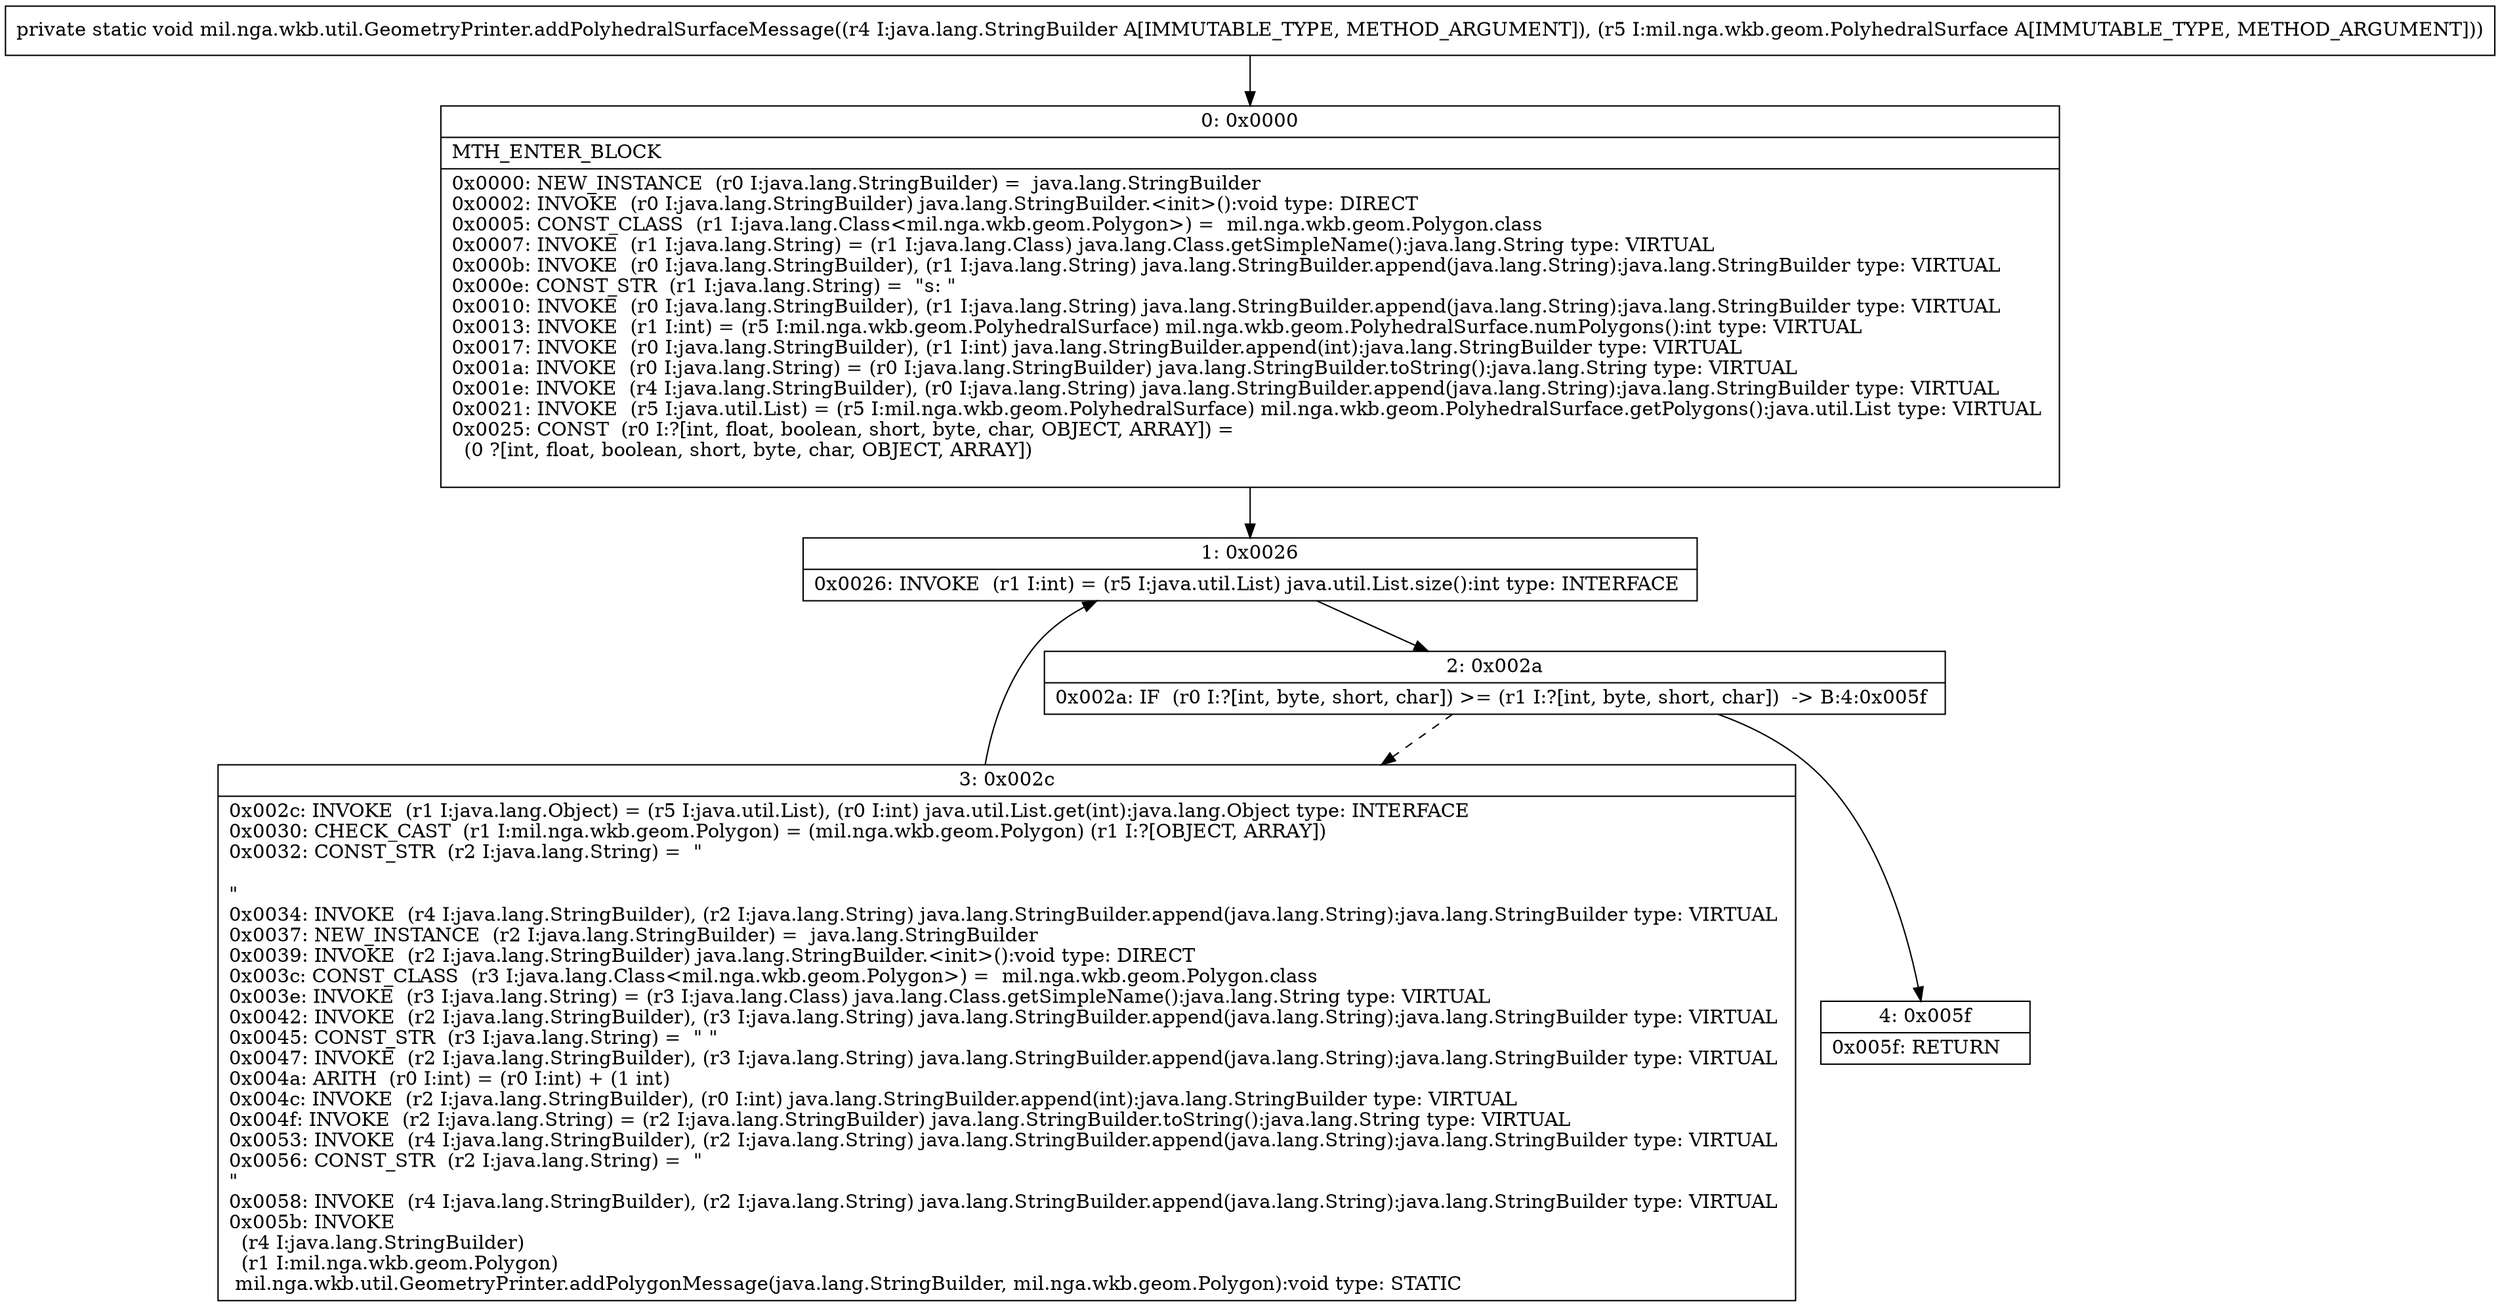 digraph "CFG formil.nga.wkb.util.GeometryPrinter.addPolyhedralSurfaceMessage(Ljava\/lang\/StringBuilder;Lmil\/nga\/wkb\/geom\/PolyhedralSurface;)V" {
Node_0 [shape=record,label="{0\:\ 0x0000|MTH_ENTER_BLOCK\l|0x0000: NEW_INSTANCE  (r0 I:java.lang.StringBuilder) =  java.lang.StringBuilder \l0x0002: INVOKE  (r0 I:java.lang.StringBuilder) java.lang.StringBuilder.\<init\>():void type: DIRECT \l0x0005: CONST_CLASS  (r1 I:java.lang.Class\<mil.nga.wkb.geom.Polygon\>) =  mil.nga.wkb.geom.Polygon.class \l0x0007: INVOKE  (r1 I:java.lang.String) = (r1 I:java.lang.Class) java.lang.Class.getSimpleName():java.lang.String type: VIRTUAL \l0x000b: INVOKE  (r0 I:java.lang.StringBuilder), (r1 I:java.lang.String) java.lang.StringBuilder.append(java.lang.String):java.lang.StringBuilder type: VIRTUAL \l0x000e: CONST_STR  (r1 I:java.lang.String) =  \"s: \" \l0x0010: INVOKE  (r0 I:java.lang.StringBuilder), (r1 I:java.lang.String) java.lang.StringBuilder.append(java.lang.String):java.lang.StringBuilder type: VIRTUAL \l0x0013: INVOKE  (r1 I:int) = (r5 I:mil.nga.wkb.geom.PolyhedralSurface) mil.nga.wkb.geom.PolyhedralSurface.numPolygons():int type: VIRTUAL \l0x0017: INVOKE  (r0 I:java.lang.StringBuilder), (r1 I:int) java.lang.StringBuilder.append(int):java.lang.StringBuilder type: VIRTUAL \l0x001a: INVOKE  (r0 I:java.lang.String) = (r0 I:java.lang.StringBuilder) java.lang.StringBuilder.toString():java.lang.String type: VIRTUAL \l0x001e: INVOKE  (r4 I:java.lang.StringBuilder), (r0 I:java.lang.String) java.lang.StringBuilder.append(java.lang.String):java.lang.StringBuilder type: VIRTUAL \l0x0021: INVOKE  (r5 I:java.util.List) = (r5 I:mil.nga.wkb.geom.PolyhedralSurface) mil.nga.wkb.geom.PolyhedralSurface.getPolygons():java.util.List type: VIRTUAL \l0x0025: CONST  (r0 I:?[int, float, boolean, short, byte, char, OBJECT, ARRAY]) = \l  (0 ?[int, float, boolean, short, byte, char, OBJECT, ARRAY])\l \l}"];
Node_1 [shape=record,label="{1\:\ 0x0026|0x0026: INVOKE  (r1 I:int) = (r5 I:java.util.List) java.util.List.size():int type: INTERFACE \l}"];
Node_2 [shape=record,label="{2\:\ 0x002a|0x002a: IF  (r0 I:?[int, byte, short, char]) \>= (r1 I:?[int, byte, short, char])  \-\> B:4:0x005f \l}"];
Node_3 [shape=record,label="{3\:\ 0x002c|0x002c: INVOKE  (r1 I:java.lang.Object) = (r5 I:java.util.List), (r0 I:int) java.util.List.get(int):java.lang.Object type: INTERFACE \l0x0030: CHECK_CAST  (r1 I:mil.nga.wkb.geom.Polygon) = (mil.nga.wkb.geom.Polygon) (r1 I:?[OBJECT, ARRAY]) \l0x0032: CONST_STR  (r2 I:java.lang.String) =  \"\l\l\" \l0x0034: INVOKE  (r4 I:java.lang.StringBuilder), (r2 I:java.lang.String) java.lang.StringBuilder.append(java.lang.String):java.lang.StringBuilder type: VIRTUAL \l0x0037: NEW_INSTANCE  (r2 I:java.lang.StringBuilder) =  java.lang.StringBuilder \l0x0039: INVOKE  (r2 I:java.lang.StringBuilder) java.lang.StringBuilder.\<init\>():void type: DIRECT \l0x003c: CONST_CLASS  (r3 I:java.lang.Class\<mil.nga.wkb.geom.Polygon\>) =  mil.nga.wkb.geom.Polygon.class \l0x003e: INVOKE  (r3 I:java.lang.String) = (r3 I:java.lang.Class) java.lang.Class.getSimpleName():java.lang.String type: VIRTUAL \l0x0042: INVOKE  (r2 I:java.lang.StringBuilder), (r3 I:java.lang.String) java.lang.StringBuilder.append(java.lang.String):java.lang.StringBuilder type: VIRTUAL \l0x0045: CONST_STR  (r3 I:java.lang.String) =  \" \" \l0x0047: INVOKE  (r2 I:java.lang.StringBuilder), (r3 I:java.lang.String) java.lang.StringBuilder.append(java.lang.String):java.lang.StringBuilder type: VIRTUAL \l0x004a: ARITH  (r0 I:int) = (r0 I:int) + (1 int) \l0x004c: INVOKE  (r2 I:java.lang.StringBuilder), (r0 I:int) java.lang.StringBuilder.append(int):java.lang.StringBuilder type: VIRTUAL \l0x004f: INVOKE  (r2 I:java.lang.String) = (r2 I:java.lang.StringBuilder) java.lang.StringBuilder.toString():java.lang.String type: VIRTUAL \l0x0053: INVOKE  (r4 I:java.lang.StringBuilder), (r2 I:java.lang.String) java.lang.StringBuilder.append(java.lang.String):java.lang.StringBuilder type: VIRTUAL \l0x0056: CONST_STR  (r2 I:java.lang.String) =  \"\l\" \l0x0058: INVOKE  (r4 I:java.lang.StringBuilder), (r2 I:java.lang.String) java.lang.StringBuilder.append(java.lang.String):java.lang.StringBuilder type: VIRTUAL \l0x005b: INVOKE  \l  (r4 I:java.lang.StringBuilder)\l  (r1 I:mil.nga.wkb.geom.Polygon)\l mil.nga.wkb.util.GeometryPrinter.addPolygonMessage(java.lang.StringBuilder, mil.nga.wkb.geom.Polygon):void type: STATIC \l}"];
Node_4 [shape=record,label="{4\:\ 0x005f|0x005f: RETURN   \l}"];
MethodNode[shape=record,label="{private static void mil.nga.wkb.util.GeometryPrinter.addPolyhedralSurfaceMessage((r4 I:java.lang.StringBuilder A[IMMUTABLE_TYPE, METHOD_ARGUMENT]), (r5 I:mil.nga.wkb.geom.PolyhedralSurface A[IMMUTABLE_TYPE, METHOD_ARGUMENT])) }"];
MethodNode -> Node_0;
Node_0 -> Node_1;
Node_1 -> Node_2;
Node_2 -> Node_3[style=dashed];
Node_2 -> Node_4;
Node_3 -> Node_1;
}

